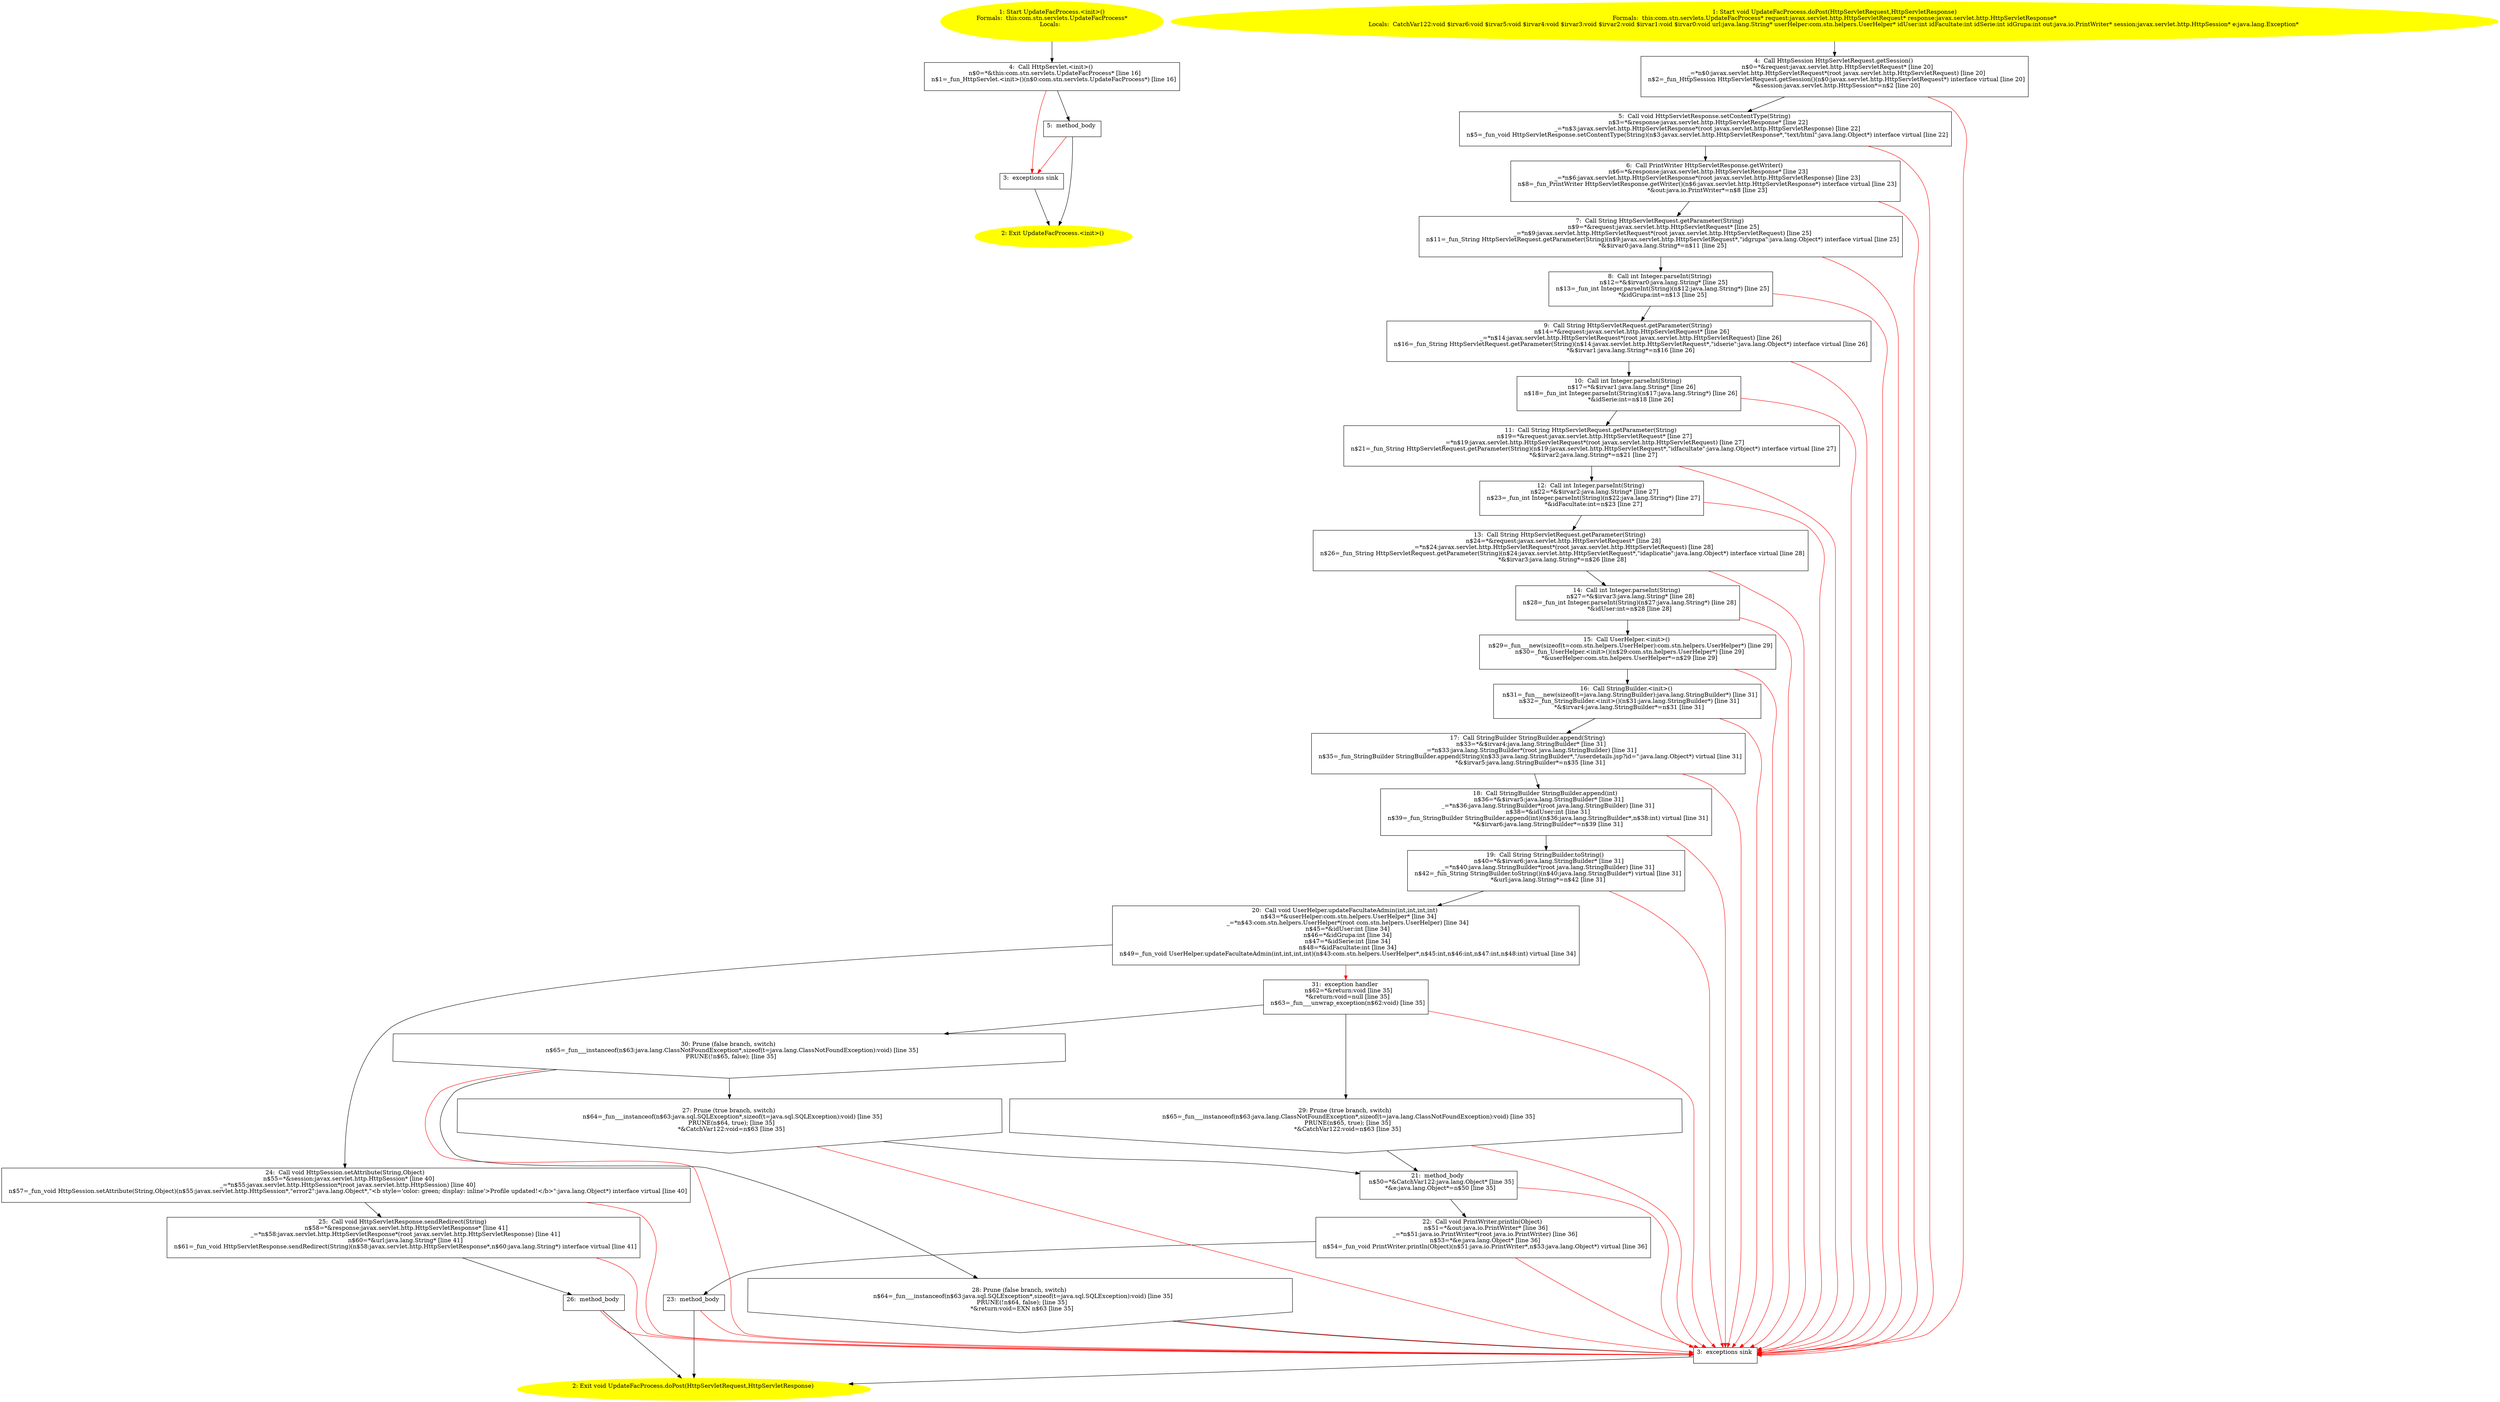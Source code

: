 /* @generated */
digraph cfg {
"com.stn.servlets.UpdateFacProcess.<init>().f784f380c6ecbbf0b4d0d739e5a8b542_1" [label="1: Start UpdateFacProcess.<init>()\nFormals:  this:com.stn.servlets.UpdateFacProcess*\nLocals:  \n  " color=yellow style=filled]
	

	 "com.stn.servlets.UpdateFacProcess.<init>().f784f380c6ecbbf0b4d0d739e5a8b542_1" -> "com.stn.servlets.UpdateFacProcess.<init>().f784f380c6ecbbf0b4d0d739e5a8b542_4" ;
"com.stn.servlets.UpdateFacProcess.<init>().f784f380c6ecbbf0b4d0d739e5a8b542_2" [label="2: Exit UpdateFacProcess.<init>() \n  " color=yellow style=filled]
	

"com.stn.servlets.UpdateFacProcess.<init>().f784f380c6ecbbf0b4d0d739e5a8b542_3" [label="3:  exceptions sink \n  " shape="box"]
	

	 "com.stn.servlets.UpdateFacProcess.<init>().f784f380c6ecbbf0b4d0d739e5a8b542_3" -> "com.stn.servlets.UpdateFacProcess.<init>().f784f380c6ecbbf0b4d0d739e5a8b542_2" ;
"com.stn.servlets.UpdateFacProcess.<init>().f784f380c6ecbbf0b4d0d739e5a8b542_4" [label="4:  Call HttpServlet.<init>() \n   n$0=*&this:com.stn.servlets.UpdateFacProcess* [line 16]\n  n$1=_fun_HttpServlet.<init>()(n$0:com.stn.servlets.UpdateFacProcess*) [line 16]\n " shape="box"]
	

	 "com.stn.servlets.UpdateFacProcess.<init>().f784f380c6ecbbf0b4d0d739e5a8b542_4" -> "com.stn.servlets.UpdateFacProcess.<init>().f784f380c6ecbbf0b4d0d739e5a8b542_5" ;
	 "com.stn.servlets.UpdateFacProcess.<init>().f784f380c6ecbbf0b4d0d739e5a8b542_4" -> "com.stn.servlets.UpdateFacProcess.<init>().f784f380c6ecbbf0b4d0d739e5a8b542_3" [color="red" ];
"com.stn.servlets.UpdateFacProcess.<init>().f784f380c6ecbbf0b4d0d739e5a8b542_5" [label="5:  method_body \n  " shape="box"]
	

	 "com.stn.servlets.UpdateFacProcess.<init>().f784f380c6ecbbf0b4d0d739e5a8b542_5" -> "com.stn.servlets.UpdateFacProcess.<init>().f784f380c6ecbbf0b4d0d739e5a8b542_2" ;
	 "com.stn.servlets.UpdateFacProcess.<init>().f784f380c6ecbbf0b4d0d739e5a8b542_5" -> "com.stn.servlets.UpdateFacProcess.<init>().f784f380c6ecbbf0b4d0d739e5a8b542_3" [color="red" ];
"com.stn.servlets.UpdateFacProcess.doPost(javax.servlet.http.HttpServletRequest,javax.servlet.http.Ht.d6b04fcac1b394e677a3341be72ffb00_1" [label="1: Start void UpdateFacProcess.doPost(HttpServletRequest,HttpServletResponse)\nFormals:  this:com.stn.servlets.UpdateFacProcess* request:javax.servlet.http.HttpServletRequest* response:javax.servlet.http.HttpServletResponse*\nLocals:  CatchVar122:void $irvar6:void $irvar5:void $irvar4:void $irvar3:void $irvar2:void $irvar1:void $irvar0:void url:java.lang.String* userHelper:com.stn.helpers.UserHelper* idUser:int idFacultate:int idSerie:int idGrupa:int out:java.io.PrintWriter* session:javax.servlet.http.HttpSession* e:java.lang.Exception* \n  " color=yellow style=filled]
	

	 "com.stn.servlets.UpdateFacProcess.doPost(javax.servlet.http.HttpServletRequest,javax.servlet.http.Ht.d6b04fcac1b394e677a3341be72ffb00_1" -> "com.stn.servlets.UpdateFacProcess.doPost(javax.servlet.http.HttpServletRequest,javax.servlet.http.Ht.d6b04fcac1b394e677a3341be72ffb00_4" ;
"com.stn.servlets.UpdateFacProcess.doPost(javax.servlet.http.HttpServletRequest,javax.servlet.http.Ht.d6b04fcac1b394e677a3341be72ffb00_2" [label="2: Exit void UpdateFacProcess.doPost(HttpServletRequest,HttpServletResponse) \n  " color=yellow style=filled]
	

"com.stn.servlets.UpdateFacProcess.doPost(javax.servlet.http.HttpServletRequest,javax.servlet.http.Ht.d6b04fcac1b394e677a3341be72ffb00_3" [label="3:  exceptions sink \n  " shape="box"]
	

	 "com.stn.servlets.UpdateFacProcess.doPost(javax.servlet.http.HttpServletRequest,javax.servlet.http.Ht.d6b04fcac1b394e677a3341be72ffb00_3" -> "com.stn.servlets.UpdateFacProcess.doPost(javax.servlet.http.HttpServletRequest,javax.servlet.http.Ht.d6b04fcac1b394e677a3341be72ffb00_2" ;
"com.stn.servlets.UpdateFacProcess.doPost(javax.servlet.http.HttpServletRequest,javax.servlet.http.Ht.d6b04fcac1b394e677a3341be72ffb00_4" [label="4:  Call HttpSession HttpServletRequest.getSession() \n   n$0=*&request:javax.servlet.http.HttpServletRequest* [line 20]\n  _=*n$0:javax.servlet.http.HttpServletRequest*(root javax.servlet.http.HttpServletRequest) [line 20]\n  n$2=_fun_HttpSession HttpServletRequest.getSession()(n$0:javax.servlet.http.HttpServletRequest*) interface virtual [line 20]\n  *&session:javax.servlet.http.HttpSession*=n$2 [line 20]\n " shape="box"]
	

	 "com.stn.servlets.UpdateFacProcess.doPost(javax.servlet.http.HttpServletRequest,javax.servlet.http.Ht.d6b04fcac1b394e677a3341be72ffb00_4" -> "com.stn.servlets.UpdateFacProcess.doPost(javax.servlet.http.HttpServletRequest,javax.servlet.http.Ht.d6b04fcac1b394e677a3341be72ffb00_5" ;
	 "com.stn.servlets.UpdateFacProcess.doPost(javax.servlet.http.HttpServletRequest,javax.servlet.http.Ht.d6b04fcac1b394e677a3341be72ffb00_4" -> "com.stn.servlets.UpdateFacProcess.doPost(javax.servlet.http.HttpServletRequest,javax.servlet.http.Ht.d6b04fcac1b394e677a3341be72ffb00_3" [color="red" ];
"com.stn.servlets.UpdateFacProcess.doPost(javax.servlet.http.HttpServletRequest,javax.servlet.http.Ht.d6b04fcac1b394e677a3341be72ffb00_5" [label="5:  Call void HttpServletResponse.setContentType(String) \n   n$3=*&response:javax.servlet.http.HttpServletResponse* [line 22]\n  _=*n$3:javax.servlet.http.HttpServletResponse*(root javax.servlet.http.HttpServletResponse) [line 22]\n  n$5=_fun_void HttpServletResponse.setContentType(String)(n$3:javax.servlet.http.HttpServletResponse*,\"text/html\":java.lang.Object*) interface virtual [line 22]\n " shape="box"]
	

	 "com.stn.servlets.UpdateFacProcess.doPost(javax.servlet.http.HttpServletRequest,javax.servlet.http.Ht.d6b04fcac1b394e677a3341be72ffb00_5" -> "com.stn.servlets.UpdateFacProcess.doPost(javax.servlet.http.HttpServletRequest,javax.servlet.http.Ht.d6b04fcac1b394e677a3341be72ffb00_6" ;
	 "com.stn.servlets.UpdateFacProcess.doPost(javax.servlet.http.HttpServletRequest,javax.servlet.http.Ht.d6b04fcac1b394e677a3341be72ffb00_5" -> "com.stn.servlets.UpdateFacProcess.doPost(javax.servlet.http.HttpServletRequest,javax.servlet.http.Ht.d6b04fcac1b394e677a3341be72ffb00_3" [color="red" ];
"com.stn.servlets.UpdateFacProcess.doPost(javax.servlet.http.HttpServletRequest,javax.servlet.http.Ht.d6b04fcac1b394e677a3341be72ffb00_6" [label="6:  Call PrintWriter HttpServletResponse.getWriter() \n   n$6=*&response:javax.servlet.http.HttpServletResponse* [line 23]\n  _=*n$6:javax.servlet.http.HttpServletResponse*(root javax.servlet.http.HttpServletResponse) [line 23]\n  n$8=_fun_PrintWriter HttpServletResponse.getWriter()(n$6:javax.servlet.http.HttpServletResponse*) interface virtual [line 23]\n  *&out:java.io.PrintWriter*=n$8 [line 23]\n " shape="box"]
	

	 "com.stn.servlets.UpdateFacProcess.doPost(javax.servlet.http.HttpServletRequest,javax.servlet.http.Ht.d6b04fcac1b394e677a3341be72ffb00_6" -> "com.stn.servlets.UpdateFacProcess.doPost(javax.servlet.http.HttpServletRequest,javax.servlet.http.Ht.d6b04fcac1b394e677a3341be72ffb00_7" ;
	 "com.stn.servlets.UpdateFacProcess.doPost(javax.servlet.http.HttpServletRequest,javax.servlet.http.Ht.d6b04fcac1b394e677a3341be72ffb00_6" -> "com.stn.servlets.UpdateFacProcess.doPost(javax.servlet.http.HttpServletRequest,javax.servlet.http.Ht.d6b04fcac1b394e677a3341be72ffb00_3" [color="red" ];
"com.stn.servlets.UpdateFacProcess.doPost(javax.servlet.http.HttpServletRequest,javax.servlet.http.Ht.d6b04fcac1b394e677a3341be72ffb00_7" [label="7:  Call String HttpServletRequest.getParameter(String) \n   n$9=*&request:javax.servlet.http.HttpServletRequest* [line 25]\n  _=*n$9:javax.servlet.http.HttpServletRequest*(root javax.servlet.http.HttpServletRequest) [line 25]\n  n$11=_fun_String HttpServletRequest.getParameter(String)(n$9:javax.servlet.http.HttpServletRequest*,\"idgrupa\":java.lang.Object*) interface virtual [line 25]\n  *&$irvar0:java.lang.String*=n$11 [line 25]\n " shape="box"]
	

	 "com.stn.servlets.UpdateFacProcess.doPost(javax.servlet.http.HttpServletRequest,javax.servlet.http.Ht.d6b04fcac1b394e677a3341be72ffb00_7" -> "com.stn.servlets.UpdateFacProcess.doPost(javax.servlet.http.HttpServletRequest,javax.servlet.http.Ht.d6b04fcac1b394e677a3341be72ffb00_8" ;
	 "com.stn.servlets.UpdateFacProcess.doPost(javax.servlet.http.HttpServletRequest,javax.servlet.http.Ht.d6b04fcac1b394e677a3341be72ffb00_7" -> "com.stn.servlets.UpdateFacProcess.doPost(javax.servlet.http.HttpServletRequest,javax.servlet.http.Ht.d6b04fcac1b394e677a3341be72ffb00_3" [color="red" ];
"com.stn.servlets.UpdateFacProcess.doPost(javax.servlet.http.HttpServletRequest,javax.servlet.http.Ht.d6b04fcac1b394e677a3341be72ffb00_8" [label="8:  Call int Integer.parseInt(String) \n   n$12=*&$irvar0:java.lang.String* [line 25]\n  n$13=_fun_int Integer.parseInt(String)(n$12:java.lang.String*) [line 25]\n  *&idGrupa:int=n$13 [line 25]\n " shape="box"]
	

	 "com.stn.servlets.UpdateFacProcess.doPost(javax.servlet.http.HttpServletRequest,javax.servlet.http.Ht.d6b04fcac1b394e677a3341be72ffb00_8" -> "com.stn.servlets.UpdateFacProcess.doPost(javax.servlet.http.HttpServletRequest,javax.servlet.http.Ht.d6b04fcac1b394e677a3341be72ffb00_9" ;
	 "com.stn.servlets.UpdateFacProcess.doPost(javax.servlet.http.HttpServletRequest,javax.servlet.http.Ht.d6b04fcac1b394e677a3341be72ffb00_8" -> "com.stn.servlets.UpdateFacProcess.doPost(javax.servlet.http.HttpServletRequest,javax.servlet.http.Ht.d6b04fcac1b394e677a3341be72ffb00_3" [color="red" ];
"com.stn.servlets.UpdateFacProcess.doPost(javax.servlet.http.HttpServletRequest,javax.servlet.http.Ht.d6b04fcac1b394e677a3341be72ffb00_9" [label="9:  Call String HttpServletRequest.getParameter(String) \n   n$14=*&request:javax.servlet.http.HttpServletRequest* [line 26]\n  _=*n$14:javax.servlet.http.HttpServletRequest*(root javax.servlet.http.HttpServletRequest) [line 26]\n  n$16=_fun_String HttpServletRequest.getParameter(String)(n$14:javax.servlet.http.HttpServletRequest*,\"idserie\":java.lang.Object*) interface virtual [line 26]\n  *&$irvar1:java.lang.String*=n$16 [line 26]\n " shape="box"]
	

	 "com.stn.servlets.UpdateFacProcess.doPost(javax.servlet.http.HttpServletRequest,javax.servlet.http.Ht.d6b04fcac1b394e677a3341be72ffb00_9" -> "com.stn.servlets.UpdateFacProcess.doPost(javax.servlet.http.HttpServletRequest,javax.servlet.http.Ht.d6b04fcac1b394e677a3341be72ffb00_10" ;
	 "com.stn.servlets.UpdateFacProcess.doPost(javax.servlet.http.HttpServletRequest,javax.servlet.http.Ht.d6b04fcac1b394e677a3341be72ffb00_9" -> "com.stn.servlets.UpdateFacProcess.doPost(javax.servlet.http.HttpServletRequest,javax.servlet.http.Ht.d6b04fcac1b394e677a3341be72ffb00_3" [color="red" ];
"com.stn.servlets.UpdateFacProcess.doPost(javax.servlet.http.HttpServletRequest,javax.servlet.http.Ht.d6b04fcac1b394e677a3341be72ffb00_10" [label="10:  Call int Integer.parseInt(String) \n   n$17=*&$irvar1:java.lang.String* [line 26]\n  n$18=_fun_int Integer.parseInt(String)(n$17:java.lang.String*) [line 26]\n  *&idSerie:int=n$18 [line 26]\n " shape="box"]
	

	 "com.stn.servlets.UpdateFacProcess.doPost(javax.servlet.http.HttpServletRequest,javax.servlet.http.Ht.d6b04fcac1b394e677a3341be72ffb00_10" -> "com.stn.servlets.UpdateFacProcess.doPost(javax.servlet.http.HttpServletRequest,javax.servlet.http.Ht.d6b04fcac1b394e677a3341be72ffb00_11" ;
	 "com.stn.servlets.UpdateFacProcess.doPost(javax.servlet.http.HttpServletRequest,javax.servlet.http.Ht.d6b04fcac1b394e677a3341be72ffb00_10" -> "com.stn.servlets.UpdateFacProcess.doPost(javax.servlet.http.HttpServletRequest,javax.servlet.http.Ht.d6b04fcac1b394e677a3341be72ffb00_3" [color="red" ];
"com.stn.servlets.UpdateFacProcess.doPost(javax.servlet.http.HttpServletRequest,javax.servlet.http.Ht.d6b04fcac1b394e677a3341be72ffb00_11" [label="11:  Call String HttpServletRequest.getParameter(String) \n   n$19=*&request:javax.servlet.http.HttpServletRequest* [line 27]\n  _=*n$19:javax.servlet.http.HttpServletRequest*(root javax.servlet.http.HttpServletRequest) [line 27]\n  n$21=_fun_String HttpServletRequest.getParameter(String)(n$19:javax.servlet.http.HttpServletRequest*,\"idfacultate\":java.lang.Object*) interface virtual [line 27]\n  *&$irvar2:java.lang.String*=n$21 [line 27]\n " shape="box"]
	

	 "com.stn.servlets.UpdateFacProcess.doPost(javax.servlet.http.HttpServletRequest,javax.servlet.http.Ht.d6b04fcac1b394e677a3341be72ffb00_11" -> "com.stn.servlets.UpdateFacProcess.doPost(javax.servlet.http.HttpServletRequest,javax.servlet.http.Ht.d6b04fcac1b394e677a3341be72ffb00_12" ;
	 "com.stn.servlets.UpdateFacProcess.doPost(javax.servlet.http.HttpServletRequest,javax.servlet.http.Ht.d6b04fcac1b394e677a3341be72ffb00_11" -> "com.stn.servlets.UpdateFacProcess.doPost(javax.servlet.http.HttpServletRequest,javax.servlet.http.Ht.d6b04fcac1b394e677a3341be72ffb00_3" [color="red" ];
"com.stn.servlets.UpdateFacProcess.doPost(javax.servlet.http.HttpServletRequest,javax.servlet.http.Ht.d6b04fcac1b394e677a3341be72ffb00_12" [label="12:  Call int Integer.parseInt(String) \n   n$22=*&$irvar2:java.lang.String* [line 27]\n  n$23=_fun_int Integer.parseInt(String)(n$22:java.lang.String*) [line 27]\n  *&idFacultate:int=n$23 [line 27]\n " shape="box"]
	

	 "com.stn.servlets.UpdateFacProcess.doPost(javax.servlet.http.HttpServletRequest,javax.servlet.http.Ht.d6b04fcac1b394e677a3341be72ffb00_12" -> "com.stn.servlets.UpdateFacProcess.doPost(javax.servlet.http.HttpServletRequest,javax.servlet.http.Ht.d6b04fcac1b394e677a3341be72ffb00_13" ;
	 "com.stn.servlets.UpdateFacProcess.doPost(javax.servlet.http.HttpServletRequest,javax.servlet.http.Ht.d6b04fcac1b394e677a3341be72ffb00_12" -> "com.stn.servlets.UpdateFacProcess.doPost(javax.servlet.http.HttpServletRequest,javax.servlet.http.Ht.d6b04fcac1b394e677a3341be72ffb00_3" [color="red" ];
"com.stn.servlets.UpdateFacProcess.doPost(javax.servlet.http.HttpServletRequest,javax.servlet.http.Ht.d6b04fcac1b394e677a3341be72ffb00_13" [label="13:  Call String HttpServletRequest.getParameter(String) \n   n$24=*&request:javax.servlet.http.HttpServletRequest* [line 28]\n  _=*n$24:javax.servlet.http.HttpServletRequest*(root javax.servlet.http.HttpServletRequest) [line 28]\n  n$26=_fun_String HttpServletRequest.getParameter(String)(n$24:javax.servlet.http.HttpServletRequest*,\"idaplicatie\":java.lang.Object*) interface virtual [line 28]\n  *&$irvar3:java.lang.String*=n$26 [line 28]\n " shape="box"]
	

	 "com.stn.servlets.UpdateFacProcess.doPost(javax.servlet.http.HttpServletRequest,javax.servlet.http.Ht.d6b04fcac1b394e677a3341be72ffb00_13" -> "com.stn.servlets.UpdateFacProcess.doPost(javax.servlet.http.HttpServletRequest,javax.servlet.http.Ht.d6b04fcac1b394e677a3341be72ffb00_14" ;
	 "com.stn.servlets.UpdateFacProcess.doPost(javax.servlet.http.HttpServletRequest,javax.servlet.http.Ht.d6b04fcac1b394e677a3341be72ffb00_13" -> "com.stn.servlets.UpdateFacProcess.doPost(javax.servlet.http.HttpServletRequest,javax.servlet.http.Ht.d6b04fcac1b394e677a3341be72ffb00_3" [color="red" ];
"com.stn.servlets.UpdateFacProcess.doPost(javax.servlet.http.HttpServletRequest,javax.servlet.http.Ht.d6b04fcac1b394e677a3341be72ffb00_14" [label="14:  Call int Integer.parseInt(String) \n   n$27=*&$irvar3:java.lang.String* [line 28]\n  n$28=_fun_int Integer.parseInt(String)(n$27:java.lang.String*) [line 28]\n  *&idUser:int=n$28 [line 28]\n " shape="box"]
	

	 "com.stn.servlets.UpdateFacProcess.doPost(javax.servlet.http.HttpServletRequest,javax.servlet.http.Ht.d6b04fcac1b394e677a3341be72ffb00_14" -> "com.stn.servlets.UpdateFacProcess.doPost(javax.servlet.http.HttpServletRequest,javax.servlet.http.Ht.d6b04fcac1b394e677a3341be72ffb00_15" ;
	 "com.stn.servlets.UpdateFacProcess.doPost(javax.servlet.http.HttpServletRequest,javax.servlet.http.Ht.d6b04fcac1b394e677a3341be72ffb00_14" -> "com.stn.servlets.UpdateFacProcess.doPost(javax.servlet.http.HttpServletRequest,javax.servlet.http.Ht.d6b04fcac1b394e677a3341be72ffb00_3" [color="red" ];
"com.stn.servlets.UpdateFacProcess.doPost(javax.servlet.http.HttpServletRequest,javax.servlet.http.Ht.d6b04fcac1b394e677a3341be72ffb00_15" [label="15:  Call UserHelper.<init>() \n   n$29=_fun___new(sizeof(t=com.stn.helpers.UserHelper):com.stn.helpers.UserHelper*) [line 29]\n  n$30=_fun_UserHelper.<init>()(n$29:com.stn.helpers.UserHelper*) [line 29]\n  *&userHelper:com.stn.helpers.UserHelper*=n$29 [line 29]\n " shape="box"]
	

	 "com.stn.servlets.UpdateFacProcess.doPost(javax.servlet.http.HttpServletRequest,javax.servlet.http.Ht.d6b04fcac1b394e677a3341be72ffb00_15" -> "com.stn.servlets.UpdateFacProcess.doPost(javax.servlet.http.HttpServletRequest,javax.servlet.http.Ht.d6b04fcac1b394e677a3341be72ffb00_16" ;
	 "com.stn.servlets.UpdateFacProcess.doPost(javax.servlet.http.HttpServletRequest,javax.servlet.http.Ht.d6b04fcac1b394e677a3341be72ffb00_15" -> "com.stn.servlets.UpdateFacProcess.doPost(javax.servlet.http.HttpServletRequest,javax.servlet.http.Ht.d6b04fcac1b394e677a3341be72ffb00_3" [color="red" ];
"com.stn.servlets.UpdateFacProcess.doPost(javax.servlet.http.HttpServletRequest,javax.servlet.http.Ht.d6b04fcac1b394e677a3341be72ffb00_16" [label="16:  Call StringBuilder.<init>() \n   n$31=_fun___new(sizeof(t=java.lang.StringBuilder):java.lang.StringBuilder*) [line 31]\n  n$32=_fun_StringBuilder.<init>()(n$31:java.lang.StringBuilder*) [line 31]\n  *&$irvar4:java.lang.StringBuilder*=n$31 [line 31]\n " shape="box"]
	

	 "com.stn.servlets.UpdateFacProcess.doPost(javax.servlet.http.HttpServletRequest,javax.servlet.http.Ht.d6b04fcac1b394e677a3341be72ffb00_16" -> "com.stn.servlets.UpdateFacProcess.doPost(javax.servlet.http.HttpServletRequest,javax.servlet.http.Ht.d6b04fcac1b394e677a3341be72ffb00_17" ;
	 "com.stn.servlets.UpdateFacProcess.doPost(javax.servlet.http.HttpServletRequest,javax.servlet.http.Ht.d6b04fcac1b394e677a3341be72ffb00_16" -> "com.stn.servlets.UpdateFacProcess.doPost(javax.servlet.http.HttpServletRequest,javax.servlet.http.Ht.d6b04fcac1b394e677a3341be72ffb00_3" [color="red" ];
"com.stn.servlets.UpdateFacProcess.doPost(javax.servlet.http.HttpServletRequest,javax.servlet.http.Ht.d6b04fcac1b394e677a3341be72ffb00_17" [label="17:  Call StringBuilder StringBuilder.append(String) \n   n$33=*&$irvar4:java.lang.StringBuilder* [line 31]\n  _=*n$33:java.lang.StringBuilder*(root java.lang.StringBuilder) [line 31]\n  n$35=_fun_StringBuilder StringBuilder.append(String)(n$33:java.lang.StringBuilder*,\"/userdetails.jsp?id=\":java.lang.Object*) virtual [line 31]\n  *&$irvar5:java.lang.StringBuilder*=n$35 [line 31]\n " shape="box"]
	

	 "com.stn.servlets.UpdateFacProcess.doPost(javax.servlet.http.HttpServletRequest,javax.servlet.http.Ht.d6b04fcac1b394e677a3341be72ffb00_17" -> "com.stn.servlets.UpdateFacProcess.doPost(javax.servlet.http.HttpServletRequest,javax.servlet.http.Ht.d6b04fcac1b394e677a3341be72ffb00_18" ;
	 "com.stn.servlets.UpdateFacProcess.doPost(javax.servlet.http.HttpServletRequest,javax.servlet.http.Ht.d6b04fcac1b394e677a3341be72ffb00_17" -> "com.stn.servlets.UpdateFacProcess.doPost(javax.servlet.http.HttpServletRequest,javax.servlet.http.Ht.d6b04fcac1b394e677a3341be72ffb00_3" [color="red" ];
"com.stn.servlets.UpdateFacProcess.doPost(javax.servlet.http.HttpServletRequest,javax.servlet.http.Ht.d6b04fcac1b394e677a3341be72ffb00_18" [label="18:  Call StringBuilder StringBuilder.append(int) \n   n$36=*&$irvar5:java.lang.StringBuilder* [line 31]\n  _=*n$36:java.lang.StringBuilder*(root java.lang.StringBuilder) [line 31]\n  n$38=*&idUser:int [line 31]\n  n$39=_fun_StringBuilder StringBuilder.append(int)(n$36:java.lang.StringBuilder*,n$38:int) virtual [line 31]\n  *&$irvar6:java.lang.StringBuilder*=n$39 [line 31]\n " shape="box"]
	

	 "com.stn.servlets.UpdateFacProcess.doPost(javax.servlet.http.HttpServletRequest,javax.servlet.http.Ht.d6b04fcac1b394e677a3341be72ffb00_18" -> "com.stn.servlets.UpdateFacProcess.doPost(javax.servlet.http.HttpServletRequest,javax.servlet.http.Ht.d6b04fcac1b394e677a3341be72ffb00_19" ;
	 "com.stn.servlets.UpdateFacProcess.doPost(javax.servlet.http.HttpServletRequest,javax.servlet.http.Ht.d6b04fcac1b394e677a3341be72ffb00_18" -> "com.stn.servlets.UpdateFacProcess.doPost(javax.servlet.http.HttpServletRequest,javax.servlet.http.Ht.d6b04fcac1b394e677a3341be72ffb00_3" [color="red" ];
"com.stn.servlets.UpdateFacProcess.doPost(javax.servlet.http.HttpServletRequest,javax.servlet.http.Ht.d6b04fcac1b394e677a3341be72ffb00_19" [label="19:  Call String StringBuilder.toString() \n   n$40=*&$irvar6:java.lang.StringBuilder* [line 31]\n  _=*n$40:java.lang.StringBuilder*(root java.lang.StringBuilder) [line 31]\n  n$42=_fun_String StringBuilder.toString()(n$40:java.lang.StringBuilder*) virtual [line 31]\n  *&url:java.lang.String*=n$42 [line 31]\n " shape="box"]
	

	 "com.stn.servlets.UpdateFacProcess.doPost(javax.servlet.http.HttpServletRequest,javax.servlet.http.Ht.d6b04fcac1b394e677a3341be72ffb00_19" -> "com.stn.servlets.UpdateFacProcess.doPost(javax.servlet.http.HttpServletRequest,javax.servlet.http.Ht.d6b04fcac1b394e677a3341be72ffb00_20" ;
	 "com.stn.servlets.UpdateFacProcess.doPost(javax.servlet.http.HttpServletRequest,javax.servlet.http.Ht.d6b04fcac1b394e677a3341be72ffb00_19" -> "com.stn.servlets.UpdateFacProcess.doPost(javax.servlet.http.HttpServletRequest,javax.servlet.http.Ht.d6b04fcac1b394e677a3341be72ffb00_3" [color="red" ];
"com.stn.servlets.UpdateFacProcess.doPost(javax.servlet.http.HttpServletRequest,javax.servlet.http.Ht.d6b04fcac1b394e677a3341be72ffb00_20" [label="20:  Call void UserHelper.updateFacultateAdmin(int,int,int,int) \n   n$43=*&userHelper:com.stn.helpers.UserHelper* [line 34]\n  _=*n$43:com.stn.helpers.UserHelper*(root com.stn.helpers.UserHelper) [line 34]\n  n$45=*&idUser:int [line 34]\n  n$46=*&idGrupa:int [line 34]\n  n$47=*&idSerie:int [line 34]\n  n$48=*&idFacultate:int [line 34]\n  n$49=_fun_void UserHelper.updateFacultateAdmin(int,int,int,int)(n$43:com.stn.helpers.UserHelper*,n$45:int,n$46:int,n$47:int,n$48:int) virtual [line 34]\n " shape="box"]
	

	 "com.stn.servlets.UpdateFacProcess.doPost(javax.servlet.http.HttpServletRequest,javax.servlet.http.Ht.d6b04fcac1b394e677a3341be72ffb00_20" -> "com.stn.servlets.UpdateFacProcess.doPost(javax.servlet.http.HttpServletRequest,javax.servlet.http.Ht.d6b04fcac1b394e677a3341be72ffb00_24" ;
	 "com.stn.servlets.UpdateFacProcess.doPost(javax.servlet.http.HttpServletRequest,javax.servlet.http.Ht.d6b04fcac1b394e677a3341be72ffb00_20" -> "com.stn.servlets.UpdateFacProcess.doPost(javax.servlet.http.HttpServletRequest,javax.servlet.http.Ht.d6b04fcac1b394e677a3341be72ffb00_31" [color="red" ];
"com.stn.servlets.UpdateFacProcess.doPost(javax.servlet.http.HttpServletRequest,javax.servlet.http.Ht.d6b04fcac1b394e677a3341be72ffb00_21" [label="21:  method_body \n   n$50=*&CatchVar122:java.lang.Object* [line 35]\n  *&e:java.lang.Object*=n$50 [line 35]\n " shape="box"]
	

	 "com.stn.servlets.UpdateFacProcess.doPost(javax.servlet.http.HttpServletRequest,javax.servlet.http.Ht.d6b04fcac1b394e677a3341be72ffb00_21" -> "com.stn.servlets.UpdateFacProcess.doPost(javax.servlet.http.HttpServletRequest,javax.servlet.http.Ht.d6b04fcac1b394e677a3341be72ffb00_22" ;
	 "com.stn.servlets.UpdateFacProcess.doPost(javax.servlet.http.HttpServletRequest,javax.servlet.http.Ht.d6b04fcac1b394e677a3341be72ffb00_21" -> "com.stn.servlets.UpdateFacProcess.doPost(javax.servlet.http.HttpServletRequest,javax.servlet.http.Ht.d6b04fcac1b394e677a3341be72ffb00_3" [color="red" ];
"com.stn.servlets.UpdateFacProcess.doPost(javax.servlet.http.HttpServletRequest,javax.servlet.http.Ht.d6b04fcac1b394e677a3341be72ffb00_22" [label="22:  Call void PrintWriter.println(Object) \n   n$51=*&out:java.io.PrintWriter* [line 36]\n  _=*n$51:java.io.PrintWriter*(root java.io.PrintWriter) [line 36]\n  n$53=*&e:java.lang.Object* [line 36]\n  n$54=_fun_void PrintWriter.println(Object)(n$51:java.io.PrintWriter*,n$53:java.lang.Object*) virtual [line 36]\n " shape="box"]
	

	 "com.stn.servlets.UpdateFacProcess.doPost(javax.servlet.http.HttpServletRequest,javax.servlet.http.Ht.d6b04fcac1b394e677a3341be72ffb00_22" -> "com.stn.servlets.UpdateFacProcess.doPost(javax.servlet.http.HttpServletRequest,javax.servlet.http.Ht.d6b04fcac1b394e677a3341be72ffb00_23" ;
	 "com.stn.servlets.UpdateFacProcess.doPost(javax.servlet.http.HttpServletRequest,javax.servlet.http.Ht.d6b04fcac1b394e677a3341be72ffb00_22" -> "com.stn.servlets.UpdateFacProcess.doPost(javax.servlet.http.HttpServletRequest,javax.servlet.http.Ht.d6b04fcac1b394e677a3341be72ffb00_3" [color="red" ];
"com.stn.servlets.UpdateFacProcess.doPost(javax.servlet.http.HttpServletRequest,javax.servlet.http.Ht.d6b04fcac1b394e677a3341be72ffb00_23" [label="23:  method_body \n  " shape="box"]
	

	 "com.stn.servlets.UpdateFacProcess.doPost(javax.servlet.http.HttpServletRequest,javax.servlet.http.Ht.d6b04fcac1b394e677a3341be72ffb00_23" -> "com.stn.servlets.UpdateFacProcess.doPost(javax.servlet.http.HttpServletRequest,javax.servlet.http.Ht.d6b04fcac1b394e677a3341be72ffb00_2" ;
	 "com.stn.servlets.UpdateFacProcess.doPost(javax.servlet.http.HttpServletRequest,javax.servlet.http.Ht.d6b04fcac1b394e677a3341be72ffb00_23" -> "com.stn.servlets.UpdateFacProcess.doPost(javax.servlet.http.HttpServletRequest,javax.servlet.http.Ht.d6b04fcac1b394e677a3341be72ffb00_3" [color="red" ];
"com.stn.servlets.UpdateFacProcess.doPost(javax.servlet.http.HttpServletRequest,javax.servlet.http.Ht.d6b04fcac1b394e677a3341be72ffb00_24" [label="24:  Call void HttpSession.setAttribute(String,Object) \n   n$55=*&session:javax.servlet.http.HttpSession* [line 40]\n  _=*n$55:javax.servlet.http.HttpSession*(root javax.servlet.http.HttpSession) [line 40]\n  n$57=_fun_void HttpSession.setAttribute(String,Object)(n$55:javax.servlet.http.HttpSession*,\"error2\":java.lang.Object*,\"<b style='color: green; display: inline'>Profile updated!</b>\":java.lang.Object*) interface virtual [line 40]\n " shape="box"]
	

	 "com.stn.servlets.UpdateFacProcess.doPost(javax.servlet.http.HttpServletRequest,javax.servlet.http.Ht.d6b04fcac1b394e677a3341be72ffb00_24" -> "com.stn.servlets.UpdateFacProcess.doPost(javax.servlet.http.HttpServletRequest,javax.servlet.http.Ht.d6b04fcac1b394e677a3341be72ffb00_25" ;
	 "com.stn.servlets.UpdateFacProcess.doPost(javax.servlet.http.HttpServletRequest,javax.servlet.http.Ht.d6b04fcac1b394e677a3341be72ffb00_24" -> "com.stn.servlets.UpdateFacProcess.doPost(javax.servlet.http.HttpServletRequest,javax.servlet.http.Ht.d6b04fcac1b394e677a3341be72ffb00_3" [color="red" ];
"com.stn.servlets.UpdateFacProcess.doPost(javax.servlet.http.HttpServletRequest,javax.servlet.http.Ht.d6b04fcac1b394e677a3341be72ffb00_25" [label="25:  Call void HttpServletResponse.sendRedirect(String) \n   n$58=*&response:javax.servlet.http.HttpServletResponse* [line 41]\n  _=*n$58:javax.servlet.http.HttpServletResponse*(root javax.servlet.http.HttpServletResponse) [line 41]\n  n$60=*&url:java.lang.String* [line 41]\n  n$61=_fun_void HttpServletResponse.sendRedirect(String)(n$58:javax.servlet.http.HttpServletResponse*,n$60:java.lang.String*) interface virtual [line 41]\n " shape="box"]
	

	 "com.stn.servlets.UpdateFacProcess.doPost(javax.servlet.http.HttpServletRequest,javax.servlet.http.Ht.d6b04fcac1b394e677a3341be72ffb00_25" -> "com.stn.servlets.UpdateFacProcess.doPost(javax.servlet.http.HttpServletRequest,javax.servlet.http.Ht.d6b04fcac1b394e677a3341be72ffb00_26" ;
	 "com.stn.servlets.UpdateFacProcess.doPost(javax.servlet.http.HttpServletRequest,javax.servlet.http.Ht.d6b04fcac1b394e677a3341be72ffb00_25" -> "com.stn.servlets.UpdateFacProcess.doPost(javax.servlet.http.HttpServletRequest,javax.servlet.http.Ht.d6b04fcac1b394e677a3341be72ffb00_3" [color="red" ];
"com.stn.servlets.UpdateFacProcess.doPost(javax.servlet.http.HttpServletRequest,javax.servlet.http.Ht.d6b04fcac1b394e677a3341be72ffb00_26" [label="26:  method_body \n  " shape="box"]
	

	 "com.stn.servlets.UpdateFacProcess.doPost(javax.servlet.http.HttpServletRequest,javax.servlet.http.Ht.d6b04fcac1b394e677a3341be72ffb00_26" -> "com.stn.servlets.UpdateFacProcess.doPost(javax.servlet.http.HttpServletRequest,javax.servlet.http.Ht.d6b04fcac1b394e677a3341be72ffb00_2" ;
	 "com.stn.servlets.UpdateFacProcess.doPost(javax.servlet.http.HttpServletRequest,javax.servlet.http.Ht.d6b04fcac1b394e677a3341be72ffb00_26" -> "com.stn.servlets.UpdateFacProcess.doPost(javax.servlet.http.HttpServletRequest,javax.servlet.http.Ht.d6b04fcac1b394e677a3341be72ffb00_3" [color="red" ];
"com.stn.servlets.UpdateFacProcess.doPost(javax.servlet.http.HttpServletRequest,javax.servlet.http.Ht.d6b04fcac1b394e677a3341be72ffb00_27" [label="27: Prune (true branch, switch) \n   n$64=_fun___instanceof(n$63:java.sql.SQLException*,sizeof(t=java.sql.SQLException):void) [line 35]\n  PRUNE(n$64, true); [line 35]\n  *&CatchVar122:void=n$63 [line 35]\n " shape="invhouse"]
	

	 "com.stn.servlets.UpdateFacProcess.doPost(javax.servlet.http.HttpServletRequest,javax.servlet.http.Ht.d6b04fcac1b394e677a3341be72ffb00_27" -> "com.stn.servlets.UpdateFacProcess.doPost(javax.servlet.http.HttpServletRequest,javax.servlet.http.Ht.d6b04fcac1b394e677a3341be72ffb00_21" ;
	 "com.stn.servlets.UpdateFacProcess.doPost(javax.servlet.http.HttpServletRequest,javax.servlet.http.Ht.d6b04fcac1b394e677a3341be72ffb00_27" -> "com.stn.servlets.UpdateFacProcess.doPost(javax.servlet.http.HttpServletRequest,javax.servlet.http.Ht.d6b04fcac1b394e677a3341be72ffb00_3" [color="red" ];
"com.stn.servlets.UpdateFacProcess.doPost(javax.servlet.http.HttpServletRequest,javax.servlet.http.Ht.d6b04fcac1b394e677a3341be72ffb00_28" [label="28: Prune (false branch, switch) \n   n$64=_fun___instanceof(n$63:java.sql.SQLException*,sizeof(t=java.sql.SQLException):void) [line 35]\n  PRUNE(!n$64, false); [line 35]\n  *&return:void=EXN n$63 [line 35]\n " shape="invhouse"]
	

	 "com.stn.servlets.UpdateFacProcess.doPost(javax.servlet.http.HttpServletRequest,javax.servlet.http.Ht.d6b04fcac1b394e677a3341be72ffb00_28" -> "com.stn.servlets.UpdateFacProcess.doPost(javax.servlet.http.HttpServletRequest,javax.servlet.http.Ht.d6b04fcac1b394e677a3341be72ffb00_3" ;
	 "com.stn.servlets.UpdateFacProcess.doPost(javax.servlet.http.HttpServletRequest,javax.servlet.http.Ht.d6b04fcac1b394e677a3341be72ffb00_28" -> "com.stn.servlets.UpdateFacProcess.doPost(javax.servlet.http.HttpServletRequest,javax.servlet.http.Ht.d6b04fcac1b394e677a3341be72ffb00_3" [color="red" ];
"com.stn.servlets.UpdateFacProcess.doPost(javax.servlet.http.HttpServletRequest,javax.servlet.http.Ht.d6b04fcac1b394e677a3341be72ffb00_29" [label="29: Prune (true branch, switch) \n   n$65=_fun___instanceof(n$63:java.lang.ClassNotFoundException*,sizeof(t=java.lang.ClassNotFoundException):void) [line 35]\n  PRUNE(n$65, true); [line 35]\n  *&CatchVar122:void=n$63 [line 35]\n " shape="invhouse"]
	

	 "com.stn.servlets.UpdateFacProcess.doPost(javax.servlet.http.HttpServletRequest,javax.servlet.http.Ht.d6b04fcac1b394e677a3341be72ffb00_29" -> "com.stn.servlets.UpdateFacProcess.doPost(javax.servlet.http.HttpServletRequest,javax.servlet.http.Ht.d6b04fcac1b394e677a3341be72ffb00_21" ;
	 "com.stn.servlets.UpdateFacProcess.doPost(javax.servlet.http.HttpServletRequest,javax.servlet.http.Ht.d6b04fcac1b394e677a3341be72ffb00_29" -> "com.stn.servlets.UpdateFacProcess.doPost(javax.servlet.http.HttpServletRequest,javax.servlet.http.Ht.d6b04fcac1b394e677a3341be72ffb00_3" [color="red" ];
"com.stn.servlets.UpdateFacProcess.doPost(javax.servlet.http.HttpServletRequest,javax.servlet.http.Ht.d6b04fcac1b394e677a3341be72ffb00_30" [label="30: Prune (false branch, switch) \n   n$65=_fun___instanceof(n$63:java.lang.ClassNotFoundException*,sizeof(t=java.lang.ClassNotFoundException):void) [line 35]\n  PRUNE(!n$65, false); [line 35]\n " shape="invhouse"]
	

	 "com.stn.servlets.UpdateFacProcess.doPost(javax.servlet.http.HttpServletRequest,javax.servlet.http.Ht.d6b04fcac1b394e677a3341be72ffb00_30" -> "com.stn.servlets.UpdateFacProcess.doPost(javax.servlet.http.HttpServletRequest,javax.servlet.http.Ht.d6b04fcac1b394e677a3341be72ffb00_27" ;
	 "com.stn.servlets.UpdateFacProcess.doPost(javax.servlet.http.HttpServletRequest,javax.servlet.http.Ht.d6b04fcac1b394e677a3341be72ffb00_30" -> "com.stn.servlets.UpdateFacProcess.doPost(javax.servlet.http.HttpServletRequest,javax.servlet.http.Ht.d6b04fcac1b394e677a3341be72ffb00_28" ;
	 "com.stn.servlets.UpdateFacProcess.doPost(javax.servlet.http.HttpServletRequest,javax.servlet.http.Ht.d6b04fcac1b394e677a3341be72ffb00_30" -> "com.stn.servlets.UpdateFacProcess.doPost(javax.servlet.http.HttpServletRequest,javax.servlet.http.Ht.d6b04fcac1b394e677a3341be72ffb00_3" [color="red" ];
"com.stn.servlets.UpdateFacProcess.doPost(javax.servlet.http.HttpServletRequest,javax.servlet.http.Ht.d6b04fcac1b394e677a3341be72ffb00_31" [label="31:  exception handler \n   n$62=*&return:void [line 35]\n  *&return:void=null [line 35]\n  n$63=_fun___unwrap_exception(n$62:void) [line 35]\n " shape="box"]
	

	 "com.stn.servlets.UpdateFacProcess.doPost(javax.servlet.http.HttpServletRequest,javax.servlet.http.Ht.d6b04fcac1b394e677a3341be72ffb00_31" -> "com.stn.servlets.UpdateFacProcess.doPost(javax.servlet.http.HttpServletRequest,javax.servlet.http.Ht.d6b04fcac1b394e677a3341be72ffb00_29" ;
	 "com.stn.servlets.UpdateFacProcess.doPost(javax.servlet.http.HttpServletRequest,javax.servlet.http.Ht.d6b04fcac1b394e677a3341be72ffb00_31" -> "com.stn.servlets.UpdateFacProcess.doPost(javax.servlet.http.HttpServletRequest,javax.servlet.http.Ht.d6b04fcac1b394e677a3341be72ffb00_30" ;
	 "com.stn.servlets.UpdateFacProcess.doPost(javax.servlet.http.HttpServletRequest,javax.servlet.http.Ht.d6b04fcac1b394e677a3341be72ffb00_31" -> "com.stn.servlets.UpdateFacProcess.doPost(javax.servlet.http.HttpServletRequest,javax.servlet.http.Ht.d6b04fcac1b394e677a3341be72ffb00_3" [color="red" ];
}
